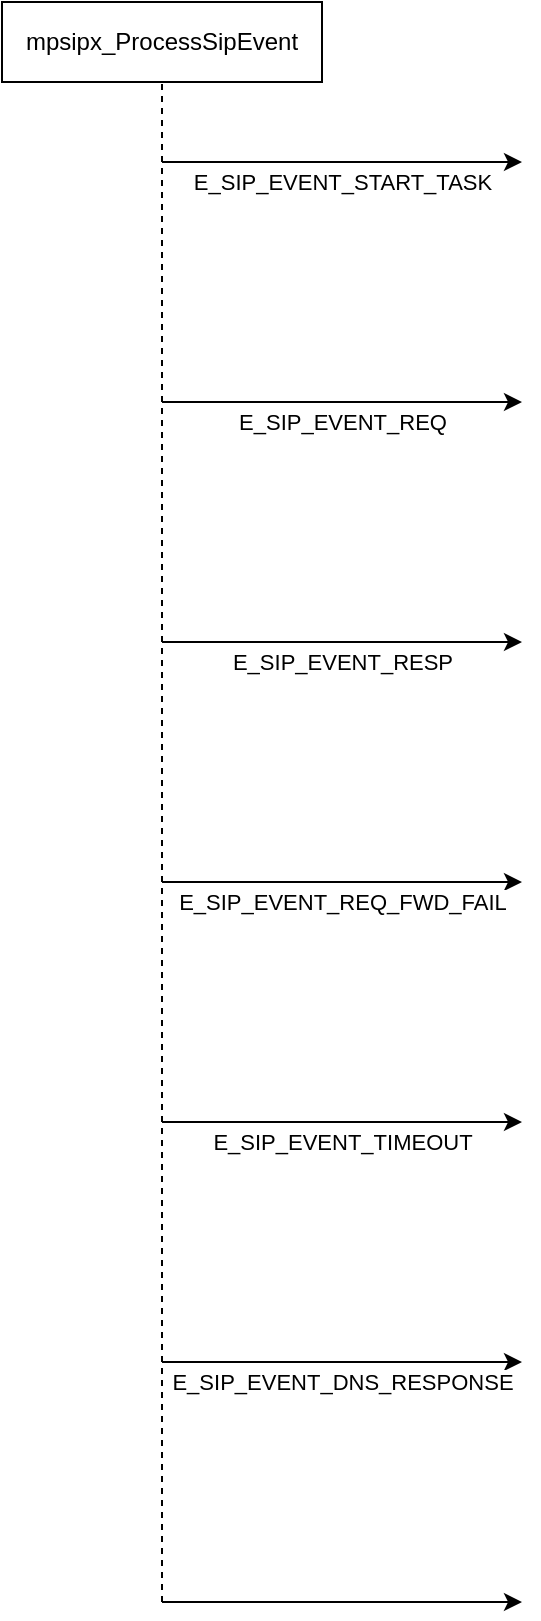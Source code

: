 <mxfile version="24.4.4" type="github">
  <diagram name="페이지-1" id="etNuVZ6pbzixl28teNGZ">
    <mxGraphModel dx="1674" dy="728" grid="1" gridSize="10" guides="1" tooltips="1" connect="1" arrows="1" fold="1" page="1" pageScale="1" pageWidth="827" pageHeight="1169" math="0" shadow="0">
      <root>
        <mxCell id="0" />
        <mxCell id="1" parent="0" />
        <mxCell id="U2VWofkqHzp19qMVscEh-1" value="mpsipx_ProcessSipEvent" style="rounded=0;whiteSpace=wrap;html=1;" vertex="1" parent="1">
          <mxGeometry x="340" y="120" width="160" height="40" as="geometry" />
        </mxCell>
        <mxCell id="U2VWofkqHzp19qMVscEh-2" value="E_SIP_EVENT_START_TASK" style="endArrow=classic;html=1;rounded=0;" edge="1" parent="1">
          <mxGeometry y="-10" width="50" height="50" relative="1" as="geometry">
            <mxPoint x="420" y="200" as="sourcePoint" />
            <mxPoint x="600" y="200" as="targetPoint" />
            <mxPoint as="offset" />
          </mxGeometry>
        </mxCell>
        <mxCell id="U2VWofkqHzp19qMVscEh-3" value="" style="endArrow=none;dashed=1;html=1;rounded=0;entryX=0.5;entryY=1;entryDx=0;entryDy=0;" edge="1" parent="1" target="U2VWofkqHzp19qMVscEh-1">
          <mxGeometry width="50" height="50" relative="1" as="geometry">
            <mxPoint x="420" y="920" as="sourcePoint" />
            <mxPoint x="440" y="350" as="targetPoint" />
          </mxGeometry>
        </mxCell>
        <mxCell id="U2VWofkqHzp19qMVscEh-4" value="E_SIP_EVENT_REQ" style="endArrow=classic;html=1;rounded=0;" edge="1" parent="1">
          <mxGeometry y="-10" width="50" height="50" relative="1" as="geometry">
            <mxPoint x="420" y="320" as="sourcePoint" />
            <mxPoint x="600" y="320" as="targetPoint" />
            <mxPoint as="offset" />
          </mxGeometry>
        </mxCell>
        <mxCell id="U2VWofkqHzp19qMVscEh-5" value="E_SIP_EVENT_RESP" style="endArrow=classic;html=1;rounded=0;" edge="1" parent="1">
          <mxGeometry y="-10" width="50" height="50" relative="1" as="geometry">
            <mxPoint x="420" y="440" as="sourcePoint" />
            <mxPoint x="600" y="440" as="targetPoint" />
            <mxPoint as="offset" />
          </mxGeometry>
        </mxCell>
        <mxCell id="U2VWofkqHzp19qMVscEh-6" value="E_SIP_EVENT_REQ_FWD_FAIL" style="endArrow=classic;html=1;rounded=0;" edge="1" parent="1">
          <mxGeometry y="-10" width="50" height="50" relative="1" as="geometry">
            <mxPoint x="420" y="560" as="sourcePoint" />
            <mxPoint x="600" y="560" as="targetPoint" />
            <mxPoint as="offset" />
          </mxGeometry>
        </mxCell>
        <mxCell id="U2VWofkqHzp19qMVscEh-7" value="E_SIP_EVENT_TIMEOUT" style="endArrow=classic;html=1;rounded=0;" edge="1" parent="1">
          <mxGeometry y="-10" width="50" height="50" relative="1" as="geometry">
            <mxPoint x="420" y="680" as="sourcePoint" />
            <mxPoint x="600" y="680" as="targetPoint" />
            <mxPoint as="offset" />
          </mxGeometry>
        </mxCell>
        <mxCell id="U2VWofkqHzp19qMVscEh-8" value="E_SIP_EVENT_DNS_RESPONSE" style="endArrow=classic;html=1;rounded=0;" edge="1" parent="1">
          <mxGeometry y="-10" width="50" height="50" relative="1" as="geometry">
            <mxPoint x="420" y="800" as="sourcePoint" />
            <mxPoint x="600" y="800" as="targetPoint" />
            <mxPoint as="offset" />
          </mxGeometry>
        </mxCell>
        <mxCell id="U2VWofkqHzp19qMVscEh-10" value="" style="endArrow=classic;html=1;rounded=0;" edge="1" parent="1">
          <mxGeometry width="50" height="50" relative="1" as="geometry">
            <mxPoint x="420" y="920" as="sourcePoint" />
            <mxPoint x="600" y="920" as="targetPoint" />
          </mxGeometry>
        </mxCell>
      </root>
    </mxGraphModel>
  </diagram>
</mxfile>
